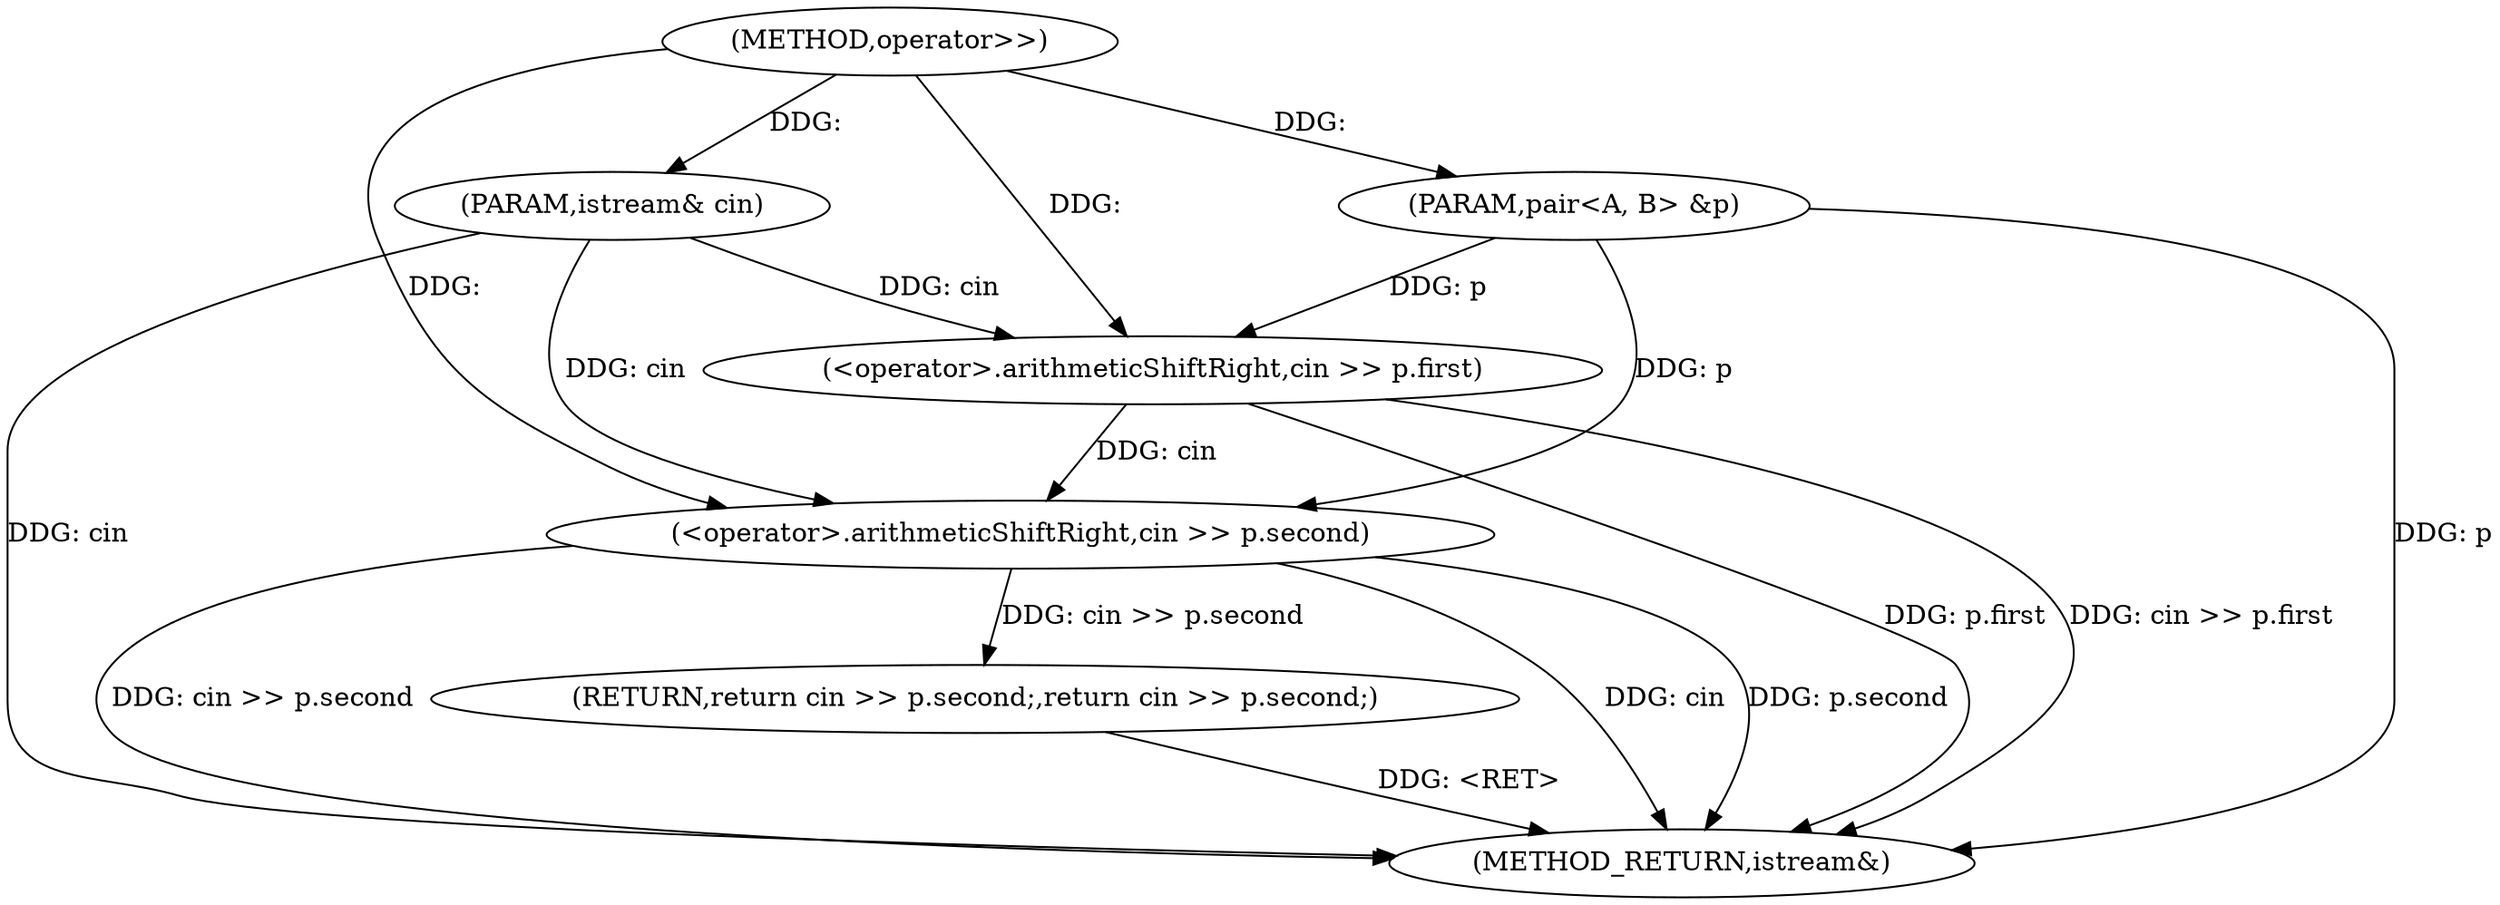 digraph "operator>>" {  
"1000189" [label = "(METHOD,operator>>)" ]
"1000204" [label = "(METHOD_RETURN,istream&)" ]
"1000190" [label = "(PARAM,istream& cin)" ]
"1000191" [label = "(PARAM,pair<A, B> &p)" ]
"1000193" [label = "(<operator>.arithmeticShiftRight,cin >> p.first)" ]
"1000198" [label = "(RETURN,return cin >> p.second;,return cin >> p.second;)" ]
"1000199" [label = "(<operator>.arithmeticShiftRight,cin >> p.second)" ]
  "1000190" -> "1000204"  [ label = "DDG: cin"] 
  "1000191" -> "1000204"  [ label = "DDG: p"] 
  "1000193" -> "1000204"  [ label = "DDG: p.first"] 
  "1000193" -> "1000204"  [ label = "DDG: cin >> p.first"] 
  "1000199" -> "1000204"  [ label = "DDG: cin"] 
  "1000199" -> "1000204"  [ label = "DDG: p.second"] 
  "1000199" -> "1000204"  [ label = "DDG: cin >> p.second"] 
  "1000198" -> "1000204"  [ label = "DDG: <RET>"] 
  "1000189" -> "1000190"  [ label = "DDG: "] 
  "1000189" -> "1000191"  [ label = "DDG: "] 
  "1000199" -> "1000198"  [ label = "DDG: cin >> p.second"] 
  "1000190" -> "1000193"  [ label = "DDG: cin"] 
  "1000189" -> "1000193"  [ label = "DDG: "] 
  "1000191" -> "1000193"  [ label = "DDG: p"] 
  "1000193" -> "1000199"  [ label = "DDG: cin"] 
  "1000190" -> "1000199"  [ label = "DDG: cin"] 
  "1000189" -> "1000199"  [ label = "DDG: "] 
  "1000191" -> "1000199"  [ label = "DDG: p"] 
}
